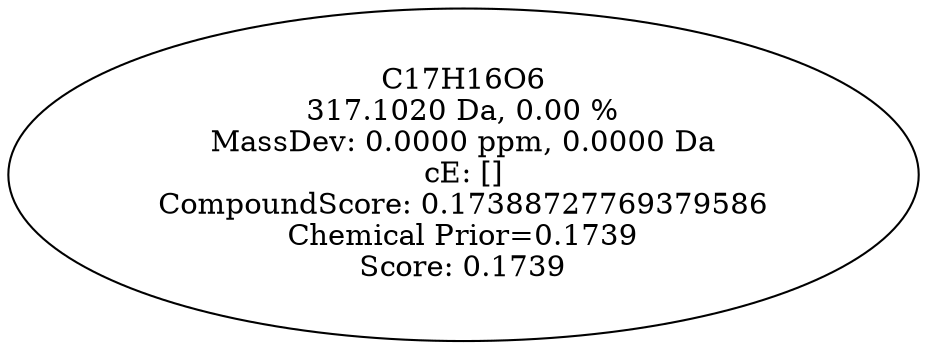 strict digraph {
v1 [label="C17H16O6\n317.1020 Da, 0.00 %\nMassDev: 0.0000 ppm, 0.0000 Da\ncE: []\nCompoundScore: 0.17388727769379586\nChemical Prior=0.1739\nScore: 0.1739"];
}